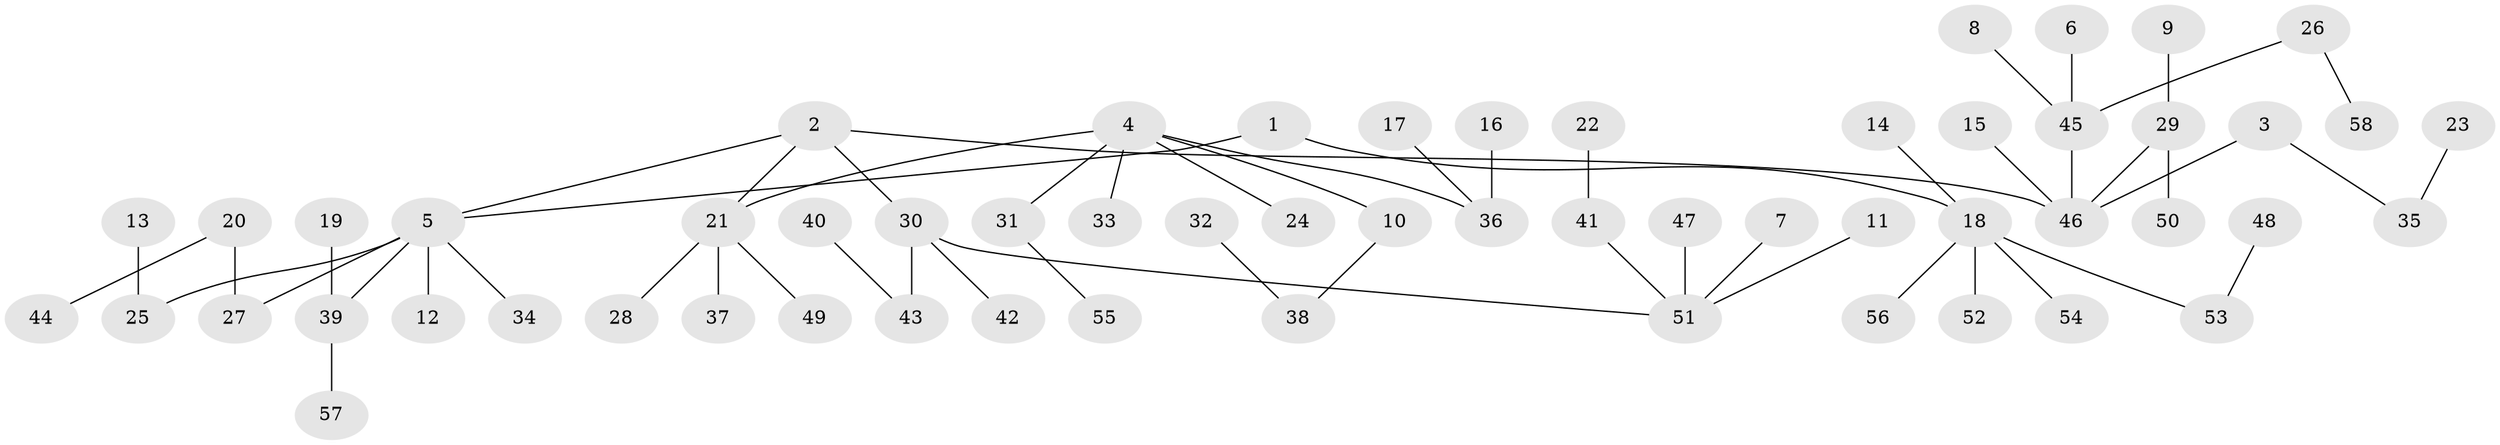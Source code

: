 // original degree distribution, {4: 0.06086956521739131, 6: 0.034782608695652174, 7: 0.008695652173913044, 2: 0.2782608695652174, 5: 0.017391304347826087, 3: 0.11304347826086956, 1: 0.48695652173913045}
// Generated by graph-tools (version 1.1) at 2025/50/03/09/25 03:50:23]
// undirected, 58 vertices, 57 edges
graph export_dot {
graph [start="1"]
  node [color=gray90,style=filled];
  1;
  2;
  3;
  4;
  5;
  6;
  7;
  8;
  9;
  10;
  11;
  12;
  13;
  14;
  15;
  16;
  17;
  18;
  19;
  20;
  21;
  22;
  23;
  24;
  25;
  26;
  27;
  28;
  29;
  30;
  31;
  32;
  33;
  34;
  35;
  36;
  37;
  38;
  39;
  40;
  41;
  42;
  43;
  44;
  45;
  46;
  47;
  48;
  49;
  50;
  51;
  52;
  53;
  54;
  55;
  56;
  57;
  58;
  1 -- 5 [weight=1.0];
  1 -- 18 [weight=1.0];
  2 -- 5 [weight=1.0];
  2 -- 21 [weight=1.0];
  2 -- 30 [weight=1.0];
  2 -- 46 [weight=1.0];
  3 -- 35 [weight=1.0];
  3 -- 46 [weight=1.0];
  4 -- 10 [weight=1.0];
  4 -- 21 [weight=1.0];
  4 -- 24 [weight=1.0];
  4 -- 31 [weight=1.0];
  4 -- 33 [weight=1.0];
  4 -- 36 [weight=1.0];
  5 -- 12 [weight=1.0];
  5 -- 25 [weight=1.0];
  5 -- 27 [weight=1.0];
  5 -- 34 [weight=1.0];
  5 -- 39 [weight=1.0];
  6 -- 45 [weight=1.0];
  7 -- 51 [weight=1.0];
  8 -- 45 [weight=1.0];
  9 -- 29 [weight=1.0];
  10 -- 38 [weight=1.0];
  11 -- 51 [weight=1.0];
  13 -- 25 [weight=1.0];
  14 -- 18 [weight=1.0];
  15 -- 46 [weight=1.0];
  16 -- 36 [weight=1.0];
  17 -- 36 [weight=1.0];
  18 -- 52 [weight=1.0];
  18 -- 53 [weight=1.0];
  18 -- 54 [weight=1.0];
  18 -- 56 [weight=1.0];
  19 -- 39 [weight=1.0];
  20 -- 27 [weight=1.0];
  20 -- 44 [weight=1.0];
  21 -- 28 [weight=1.0];
  21 -- 37 [weight=1.0];
  21 -- 49 [weight=1.0];
  22 -- 41 [weight=1.0];
  23 -- 35 [weight=1.0];
  26 -- 45 [weight=1.0];
  26 -- 58 [weight=1.0];
  29 -- 46 [weight=1.0];
  29 -- 50 [weight=1.0];
  30 -- 42 [weight=1.0];
  30 -- 43 [weight=1.0];
  30 -- 51 [weight=1.0];
  31 -- 55 [weight=1.0];
  32 -- 38 [weight=1.0];
  39 -- 57 [weight=1.0];
  40 -- 43 [weight=1.0];
  41 -- 51 [weight=1.0];
  45 -- 46 [weight=1.0];
  47 -- 51 [weight=1.0];
  48 -- 53 [weight=1.0];
}
